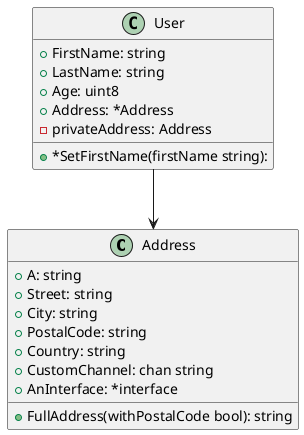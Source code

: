 @startuml
class Address {
+A: string
+Street: string
+City: string
+PostalCode: string
+Country: string
+CustomChannel: chan string
+AnInterface: *interface
+FullAddress(withPostalCode bool): string
}
class User {
+FirstName: string
+LastName: string
+Age: uint8
+Address: *Address
-privateAddress: Address
+*SetFirstName(firstName string): 
}
User --> Address
@enduml
